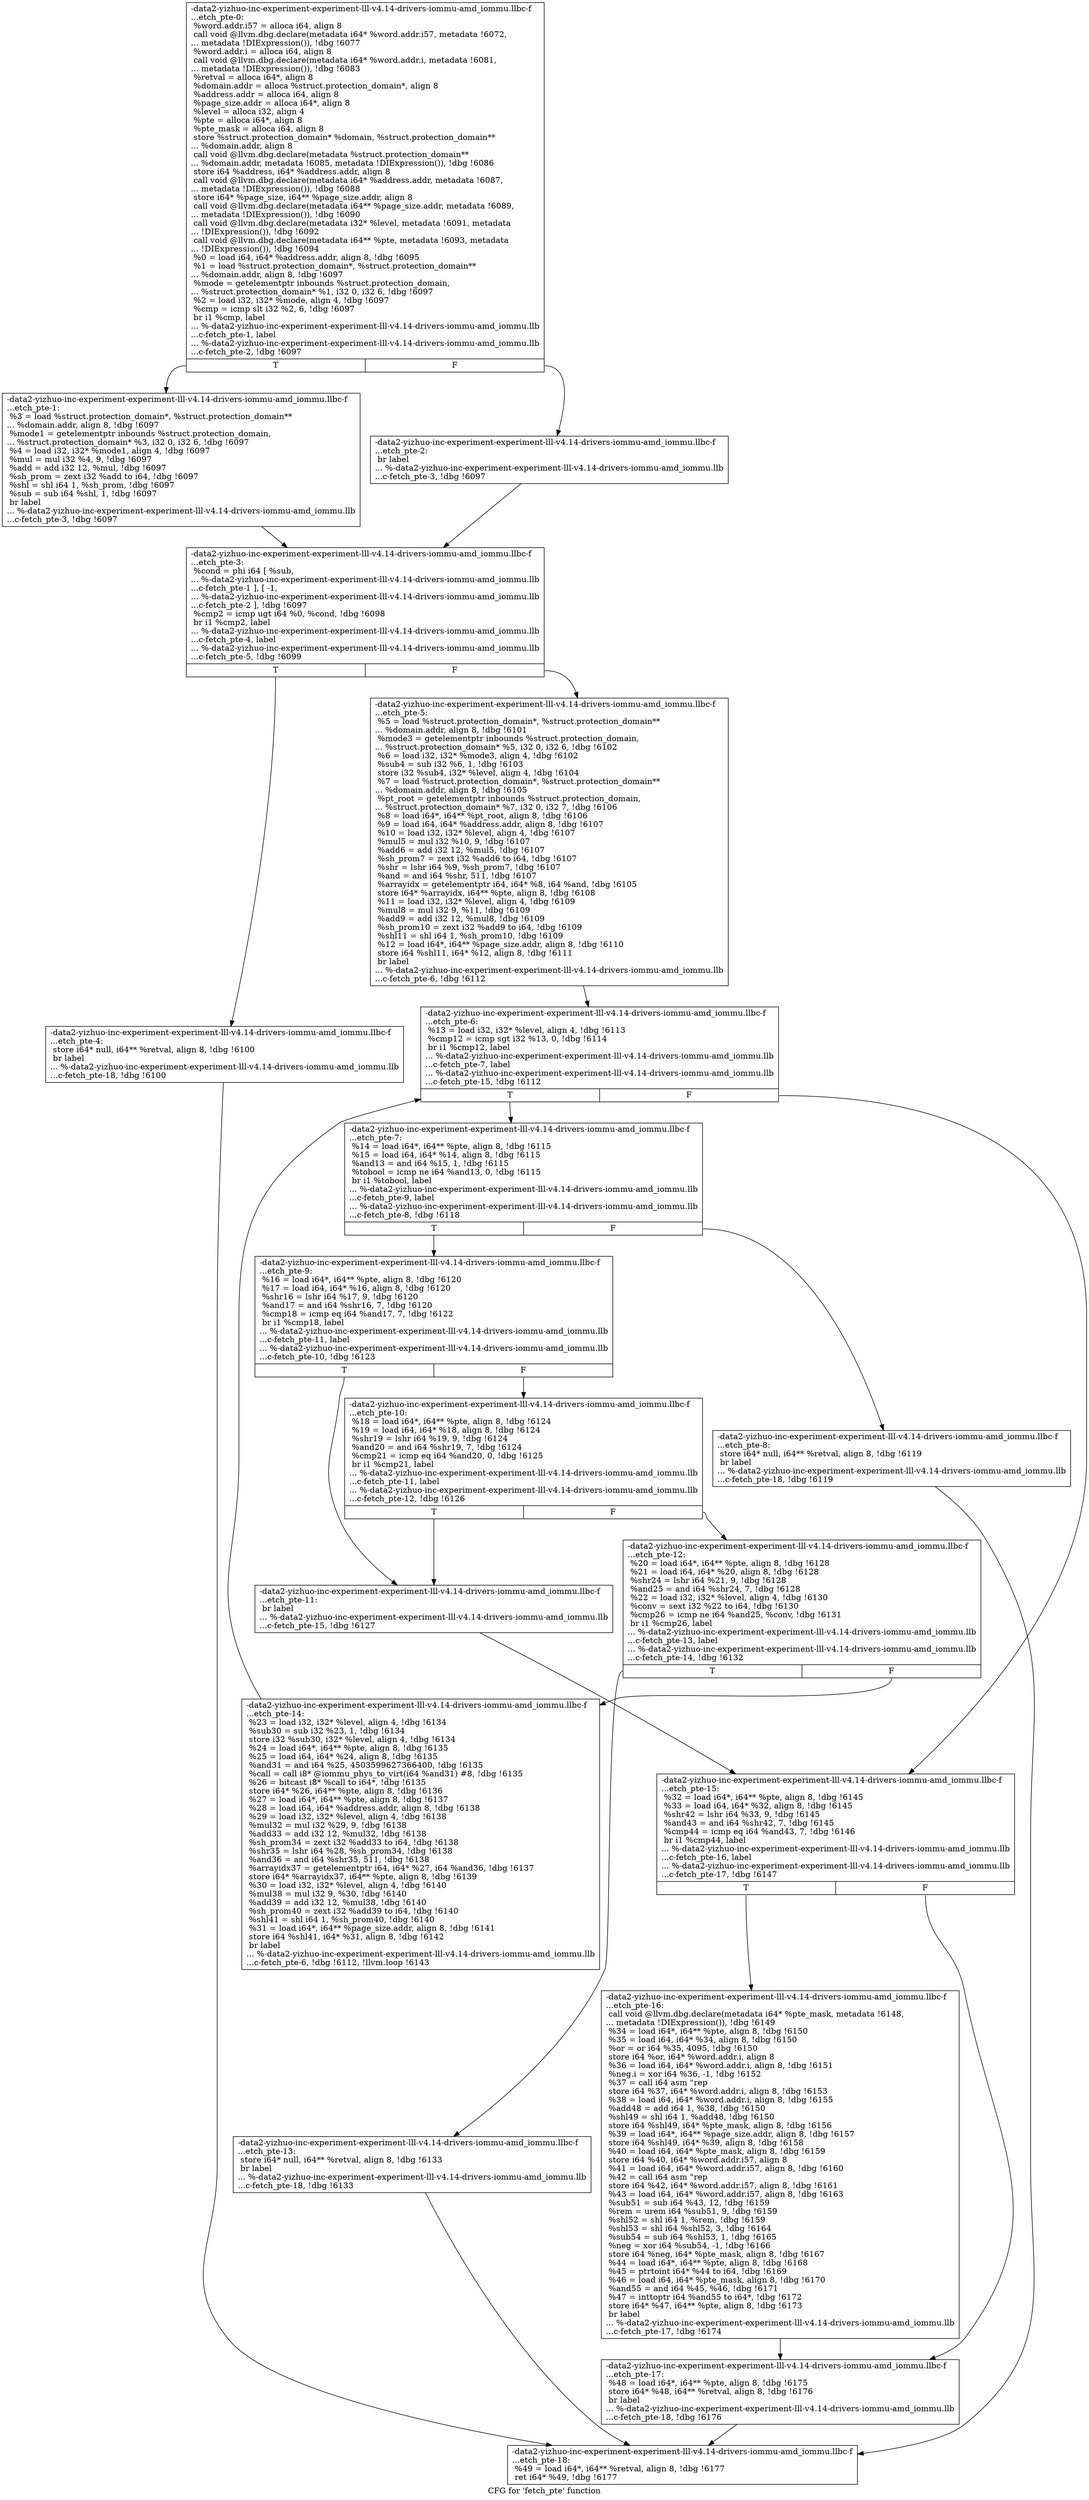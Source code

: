 digraph "CFG for 'fetch_pte' function" {
	label="CFG for 'fetch_pte' function";

	Node0x561b948326e0 [shape=record,label="{-data2-yizhuo-inc-experiment-experiment-lll-v4.14-drivers-iommu-amd_iommu.llbc-f\l...etch_pte-0:\l  %word.addr.i57 = alloca i64, align 8\l  call void @llvm.dbg.declare(metadata i64* %word.addr.i57, metadata !6072,\l... metadata !DIExpression()), !dbg !6077\l  %word.addr.i = alloca i64, align 8\l  call void @llvm.dbg.declare(metadata i64* %word.addr.i, metadata !6081,\l... metadata !DIExpression()), !dbg !6083\l  %retval = alloca i64*, align 8\l  %domain.addr = alloca %struct.protection_domain*, align 8\l  %address.addr = alloca i64, align 8\l  %page_size.addr = alloca i64*, align 8\l  %level = alloca i32, align 4\l  %pte = alloca i64*, align 8\l  %pte_mask = alloca i64, align 8\l  store %struct.protection_domain* %domain, %struct.protection_domain**\l... %domain.addr, align 8\l  call void @llvm.dbg.declare(metadata %struct.protection_domain**\l... %domain.addr, metadata !6085, metadata !DIExpression()), !dbg !6086\l  store i64 %address, i64* %address.addr, align 8\l  call void @llvm.dbg.declare(metadata i64* %address.addr, metadata !6087,\l... metadata !DIExpression()), !dbg !6088\l  store i64* %page_size, i64** %page_size.addr, align 8\l  call void @llvm.dbg.declare(metadata i64** %page_size.addr, metadata !6089,\l... metadata !DIExpression()), !dbg !6090\l  call void @llvm.dbg.declare(metadata i32* %level, metadata !6091, metadata\l... !DIExpression()), !dbg !6092\l  call void @llvm.dbg.declare(metadata i64** %pte, metadata !6093, metadata\l... !DIExpression()), !dbg !6094\l  %0 = load i64, i64* %address.addr, align 8, !dbg !6095\l  %1 = load %struct.protection_domain*, %struct.protection_domain**\l... %domain.addr, align 8, !dbg !6097\l  %mode = getelementptr inbounds %struct.protection_domain,\l... %struct.protection_domain* %1, i32 0, i32 6, !dbg !6097\l  %2 = load i32, i32* %mode, align 4, !dbg !6097\l  %cmp = icmp slt i32 %2, 6, !dbg !6097\l  br i1 %cmp, label\l... %-data2-yizhuo-inc-experiment-experiment-lll-v4.14-drivers-iommu-amd_iommu.llb\l...c-fetch_pte-1, label\l... %-data2-yizhuo-inc-experiment-experiment-lll-v4.14-drivers-iommu-amd_iommu.llb\l...c-fetch_pte-2, !dbg !6097\l|{<s0>T|<s1>F}}"];
	Node0x561b948326e0:s0 -> Node0x561b948347d0;
	Node0x561b948326e0:s1 -> Node0x561b94834820;
	Node0x561b948347d0 [shape=record,label="{-data2-yizhuo-inc-experiment-experiment-lll-v4.14-drivers-iommu-amd_iommu.llbc-f\l...etch_pte-1: \l  %3 = load %struct.protection_domain*, %struct.protection_domain**\l... %domain.addr, align 8, !dbg !6097\l  %mode1 = getelementptr inbounds %struct.protection_domain,\l... %struct.protection_domain* %3, i32 0, i32 6, !dbg !6097\l  %4 = load i32, i32* %mode1, align 4, !dbg !6097\l  %mul = mul i32 %4, 9, !dbg !6097\l  %add = add i32 12, %mul, !dbg !6097\l  %sh_prom = zext i32 %add to i64, !dbg !6097\l  %shl = shl i64 1, %sh_prom, !dbg !6097\l  %sub = sub i64 %shl, 1, !dbg !6097\l  br label\l... %-data2-yizhuo-inc-experiment-experiment-lll-v4.14-drivers-iommu-amd_iommu.llb\l...c-fetch_pte-3, !dbg !6097\l}"];
	Node0x561b948347d0 -> Node0x561b94834870;
	Node0x561b94834820 [shape=record,label="{-data2-yizhuo-inc-experiment-experiment-lll-v4.14-drivers-iommu-amd_iommu.llbc-f\l...etch_pte-2: \l  br label\l... %-data2-yizhuo-inc-experiment-experiment-lll-v4.14-drivers-iommu-amd_iommu.llb\l...c-fetch_pte-3, !dbg !6097\l}"];
	Node0x561b94834820 -> Node0x561b94834870;
	Node0x561b94834870 [shape=record,label="{-data2-yizhuo-inc-experiment-experiment-lll-v4.14-drivers-iommu-amd_iommu.llbc-f\l...etch_pte-3: \l  %cond = phi i64 [ %sub,\l... %-data2-yizhuo-inc-experiment-experiment-lll-v4.14-drivers-iommu-amd_iommu.llb\l...c-fetch_pte-1 ], [ -1,\l... %-data2-yizhuo-inc-experiment-experiment-lll-v4.14-drivers-iommu-amd_iommu.llb\l...c-fetch_pte-2 ], !dbg !6097\l  %cmp2 = icmp ugt i64 %0, %cond, !dbg !6098\l  br i1 %cmp2, label\l... %-data2-yizhuo-inc-experiment-experiment-lll-v4.14-drivers-iommu-amd_iommu.llb\l...c-fetch_pte-4, label\l... %-data2-yizhuo-inc-experiment-experiment-lll-v4.14-drivers-iommu-amd_iommu.llb\l...c-fetch_pte-5, !dbg !6099\l|{<s0>T|<s1>F}}"];
	Node0x561b94834870:s0 -> Node0x561b948348c0;
	Node0x561b94834870:s1 -> Node0x561b94834910;
	Node0x561b948348c0 [shape=record,label="{-data2-yizhuo-inc-experiment-experiment-lll-v4.14-drivers-iommu-amd_iommu.llbc-f\l...etch_pte-4: \l  store i64* null, i64** %retval, align 8, !dbg !6100\l  br label\l... %-data2-yizhuo-inc-experiment-experiment-lll-v4.14-drivers-iommu-amd_iommu.llb\l...c-fetch_pte-18, !dbg !6100\l}"];
	Node0x561b948348c0 -> Node0x561b94834d20;
	Node0x561b94834910 [shape=record,label="{-data2-yizhuo-inc-experiment-experiment-lll-v4.14-drivers-iommu-amd_iommu.llbc-f\l...etch_pte-5: \l  %5 = load %struct.protection_domain*, %struct.protection_domain**\l... %domain.addr, align 8, !dbg !6101\l  %mode3 = getelementptr inbounds %struct.protection_domain,\l... %struct.protection_domain* %5, i32 0, i32 6, !dbg !6102\l  %6 = load i32, i32* %mode3, align 4, !dbg !6102\l  %sub4 = sub i32 %6, 1, !dbg !6103\l  store i32 %sub4, i32* %level, align 4, !dbg !6104\l  %7 = load %struct.protection_domain*, %struct.protection_domain**\l... %domain.addr, align 8, !dbg !6105\l  %pt_root = getelementptr inbounds %struct.protection_domain,\l... %struct.protection_domain* %7, i32 0, i32 7, !dbg !6106\l  %8 = load i64*, i64** %pt_root, align 8, !dbg !6106\l  %9 = load i64, i64* %address.addr, align 8, !dbg !6107\l  %10 = load i32, i32* %level, align 4, !dbg !6107\l  %mul5 = mul i32 %10, 9, !dbg !6107\l  %add6 = add i32 12, %mul5, !dbg !6107\l  %sh_prom7 = zext i32 %add6 to i64, !dbg !6107\l  %shr = lshr i64 %9, %sh_prom7, !dbg !6107\l  %and = and i64 %shr, 511, !dbg !6107\l  %arrayidx = getelementptr i64, i64* %8, i64 %and, !dbg !6105\l  store i64* %arrayidx, i64** %pte, align 8, !dbg !6108\l  %11 = load i32, i32* %level, align 4, !dbg !6109\l  %mul8 = mul i32 9, %11, !dbg !6109\l  %add9 = add i32 12, %mul8, !dbg !6109\l  %sh_prom10 = zext i32 %add9 to i64, !dbg !6109\l  %shl11 = shl i64 1, %sh_prom10, !dbg !6109\l  %12 = load i64*, i64** %page_size.addr, align 8, !dbg !6110\l  store i64 %shl11, i64* %12, align 8, !dbg !6111\l  br label\l... %-data2-yizhuo-inc-experiment-experiment-lll-v4.14-drivers-iommu-amd_iommu.llb\l...c-fetch_pte-6, !dbg !6112\l}"];
	Node0x561b94834910 -> Node0x561b94834960;
	Node0x561b94834960 [shape=record,label="{-data2-yizhuo-inc-experiment-experiment-lll-v4.14-drivers-iommu-amd_iommu.llbc-f\l...etch_pte-6: \l  %13 = load i32, i32* %level, align 4, !dbg !6113\l  %cmp12 = icmp sgt i32 %13, 0, !dbg !6114\l  br i1 %cmp12, label\l... %-data2-yizhuo-inc-experiment-experiment-lll-v4.14-drivers-iommu-amd_iommu.llb\l...c-fetch_pte-7, label\l... %-data2-yizhuo-inc-experiment-experiment-lll-v4.14-drivers-iommu-amd_iommu.llb\l...c-fetch_pte-15, !dbg !6112\l|{<s0>T|<s1>F}}"];
	Node0x561b94834960:s0 -> Node0x561b948349b0;
	Node0x561b94834960:s1 -> Node0x561b94834c30;
	Node0x561b948349b0 [shape=record,label="{-data2-yizhuo-inc-experiment-experiment-lll-v4.14-drivers-iommu-amd_iommu.llbc-f\l...etch_pte-7: \l  %14 = load i64*, i64** %pte, align 8, !dbg !6115\l  %15 = load i64, i64* %14, align 8, !dbg !6115\l  %and13 = and i64 %15, 1, !dbg !6115\l  %tobool = icmp ne i64 %and13, 0, !dbg !6115\l  br i1 %tobool, label\l... %-data2-yizhuo-inc-experiment-experiment-lll-v4.14-drivers-iommu-amd_iommu.llb\l...c-fetch_pte-9, label\l... %-data2-yizhuo-inc-experiment-experiment-lll-v4.14-drivers-iommu-amd_iommu.llb\l...c-fetch_pte-8, !dbg !6118\l|{<s0>T|<s1>F}}"];
	Node0x561b948349b0:s0 -> Node0x561b94834a50;
	Node0x561b948349b0:s1 -> Node0x561b94834a00;
	Node0x561b94834a00 [shape=record,label="{-data2-yizhuo-inc-experiment-experiment-lll-v4.14-drivers-iommu-amd_iommu.llbc-f\l...etch_pte-8: \l  store i64* null, i64** %retval, align 8, !dbg !6119\l  br label\l... %-data2-yizhuo-inc-experiment-experiment-lll-v4.14-drivers-iommu-amd_iommu.llb\l...c-fetch_pte-18, !dbg !6119\l}"];
	Node0x561b94834a00 -> Node0x561b94834d20;
	Node0x561b94834a50 [shape=record,label="{-data2-yizhuo-inc-experiment-experiment-lll-v4.14-drivers-iommu-amd_iommu.llbc-f\l...etch_pte-9: \l  %16 = load i64*, i64** %pte, align 8, !dbg !6120\l  %17 = load i64, i64* %16, align 8, !dbg !6120\l  %shr16 = lshr i64 %17, 9, !dbg !6120\l  %and17 = and i64 %shr16, 7, !dbg !6120\l  %cmp18 = icmp eq i64 %and17, 7, !dbg !6122\l  br i1 %cmp18, label\l... %-data2-yizhuo-inc-experiment-experiment-lll-v4.14-drivers-iommu-amd_iommu.llb\l...c-fetch_pte-11, label\l... %-data2-yizhuo-inc-experiment-experiment-lll-v4.14-drivers-iommu-amd_iommu.llb\l...c-fetch_pte-10, !dbg !6123\l|{<s0>T|<s1>F}}"];
	Node0x561b94834a50:s0 -> Node0x561b94834af0;
	Node0x561b94834a50:s1 -> Node0x561b94834aa0;
	Node0x561b94834aa0 [shape=record,label="{-data2-yizhuo-inc-experiment-experiment-lll-v4.14-drivers-iommu-amd_iommu.llbc-f\l...etch_pte-10: \l  %18 = load i64*, i64** %pte, align 8, !dbg !6124\l  %19 = load i64, i64* %18, align 8, !dbg !6124\l  %shr19 = lshr i64 %19, 9, !dbg !6124\l  %and20 = and i64 %shr19, 7, !dbg !6124\l  %cmp21 = icmp eq i64 %and20, 0, !dbg !6125\l  br i1 %cmp21, label\l... %-data2-yizhuo-inc-experiment-experiment-lll-v4.14-drivers-iommu-amd_iommu.llb\l...c-fetch_pte-11, label\l... %-data2-yizhuo-inc-experiment-experiment-lll-v4.14-drivers-iommu-amd_iommu.llb\l...c-fetch_pte-12, !dbg !6126\l|{<s0>T|<s1>F}}"];
	Node0x561b94834aa0:s0 -> Node0x561b94834af0;
	Node0x561b94834aa0:s1 -> Node0x561b94834b40;
	Node0x561b94834af0 [shape=record,label="{-data2-yizhuo-inc-experiment-experiment-lll-v4.14-drivers-iommu-amd_iommu.llbc-f\l...etch_pte-11: \l  br label\l... %-data2-yizhuo-inc-experiment-experiment-lll-v4.14-drivers-iommu-amd_iommu.llb\l...c-fetch_pte-15, !dbg !6127\l}"];
	Node0x561b94834af0 -> Node0x561b94834c30;
	Node0x561b94834b40 [shape=record,label="{-data2-yizhuo-inc-experiment-experiment-lll-v4.14-drivers-iommu-amd_iommu.llbc-f\l...etch_pte-12: \l  %20 = load i64*, i64** %pte, align 8, !dbg !6128\l  %21 = load i64, i64* %20, align 8, !dbg !6128\l  %shr24 = lshr i64 %21, 9, !dbg !6128\l  %and25 = and i64 %shr24, 7, !dbg !6128\l  %22 = load i32, i32* %level, align 4, !dbg !6130\l  %conv = sext i32 %22 to i64, !dbg !6130\l  %cmp26 = icmp ne i64 %and25, %conv, !dbg !6131\l  br i1 %cmp26, label\l... %-data2-yizhuo-inc-experiment-experiment-lll-v4.14-drivers-iommu-amd_iommu.llb\l...c-fetch_pte-13, label\l... %-data2-yizhuo-inc-experiment-experiment-lll-v4.14-drivers-iommu-amd_iommu.llb\l...c-fetch_pte-14, !dbg !6132\l|{<s0>T|<s1>F}}"];
	Node0x561b94834b40:s0 -> Node0x561b94834b90;
	Node0x561b94834b40:s1 -> Node0x561b94834be0;
	Node0x561b94834b90 [shape=record,label="{-data2-yizhuo-inc-experiment-experiment-lll-v4.14-drivers-iommu-amd_iommu.llbc-f\l...etch_pte-13: \l  store i64* null, i64** %retval, align 8, !dbg !6133\l  br label\l... %-data2-yizhuo-inc-experiment-experiment-lll-v4.14-drivers-iommu-amd_iommu.llb\l...c-fetch_pte-18, !dbg !6133\l}"];
	Node0x561b94834b90 -> Node0x561b94834d20;
	Node0x561b94834be0 [shape=record,label="{-data2-yizhuo-inc-experiment-experiment-lll-v4.14-drivers-iommu-amd_iommu.llbc-f\l...etch_pte-14: \l  %23 = load i32, i32* %level, align 4, !dbg !6134\l  %sub30 = sub i32 %23, 1, !dbg !6134\l  store i32 %sub30, i32* %level, align 4, !dbg !6134\l  %24 = load i64*, i64** %pte, align 8, !dbg !6135\l  %25 = load i64, i64* %24, align 8, !dbg !6135\l  %and31 = and i64 %25, 4503599627366400, !dbg !6135\l  %call = call i8* @iommu_phys_to_virt(i64 %and31) #8, !dbg !6135\l  %26 = bitcast i8* %call to i64*, !dbg !6135\l  store i64* %26, i64** %pte, align 8, !dbg !6136\l  %27 = load i64*, i64** %pte, align 8, !dbg !6137\l  %28 = load i64, i64* %address.addr, align 8, !dbg !6138\l  %29 = load i32, i32* %level, align 4, !dbg !6138\l  %mul32 = mul i32 %29, 9, !dbg !6138\l  %add33 = add i32 12, %mul32, !dbg !6138\l  %sh_prom34 = zext i32 %add33 to i64, !dbg !6138\l  %shr35 = lshr i64 %28, %sh_prom34, !dbg !6138\l  %and36 = and i64 %shr35, 511, !dbg !6138\l  %arrayidx37 = getelementptr i64, i64* %27, i64 %and36, !dbg !6137\l  store i64* %arrayidx37, i64** %pte, align 8, !dbg !6139\l  %30 = load i32, i32* %level, align 4, !dbg !6140\l  %mul38 = mul i32 9, %30, !dbg !6140\l  %add39 = add i32 12, %mul38, !dbg !6140\l  %sh_prom40 = zext i32 %add39 to i64, !dbg !6140\l  %shl41 = shl i64 1, %sh_prom40, !dbg !6140\l  %31 = load i64*, i64** %page_size.addr, align 8, !dbg !6141\l  store i64 %shl41, i64* %31, align 8, !dbg !6142\l  br label\l... %-data2-yizhuo-inc-experiment-experiment-lll-v4.14-drivers-iommu-amd_iommu.llb\l...c-fetch_pte-6, !dbg !6112, !llvm.loop !6143\l}"];
	Node0x561b94834be0 -> Node0x561b94834960;
	Node0x561b94834c30 [shape=record,label="{-data2-yizhuo-inc-experiment-experiment-lll-v4.14-drivers-iommu-amd_iommu.llbc-f\l...etch_pte-15: \l  %32 = load i64*, i64** %pte, align 8, !dbg !6145\l  %33 = load i64, i64* %32, align 8, !dbg !6145\l  %shr42 = lshr i64 %33, 9, !dbg !6145\l  %and43 = and i64 %shr42, 7, !dbg !6145\l  %cmp44 = icmp eq i64 %and43, 7, !dbg !6146\l  br i1 %cmp44, label\l... %-data2-yizhuo-inc-experiment-experiment-lll-v4.14-drivers-iommu-amd_iommu.llb\l...c-fetch_pte-16, label\l... %-data2-yizhuo-inc-experiment-experiment-lll-v4.14-drivers-iommu-amd_iommu.llb\l...c-fetch_pte-17, !dbg !6147\l|{<s0>T|<s1>F}}"];
	Node0x561b94834c30:s0 -> Node0x561b94834c80;
	Node0x561b94834c30:s1 -> Node0x561b94834cd0;
	Node0x561b94834c80 [shape=record,label="{-data2-yizhuo-inc-experiment-experiment-lll-v4.14-drivers-iommu-amd_iommu.llbc-f\l...etch_pte-16: \l  call void @llvm.dbg.declare(metadata i64* %pte_mask, metadata !6148,\l... metadata !DIExpression()), !dbg !6149\l  %34 = load i64*, i64** %pte, align 8, !dbg !6150\l  %35 = load i64, i64* %34, align 8, !dbg !6150\l  %or = or i64 %35, 4095, !dbg !6150\l  store i64 %or, i64* %word.addr.i, align 8\l  %36 = load i64, i64* %word.addr.i, align 8, !dbg !6151\l  %neg.i = xor i64 %36, -1, !dbg !6152\l  %37 = call i64 asm \"rep\l  store i64 %37, i64* %word.addr.i, align 8, !dbg !6153\l  %38 = load i64, i64* %word.addr.i, align 8, !dbg !6155\l  %add48 = add i64 1, %38, !dbg !6150\l  %shl49 = shl i64 1, %add48, !dbg !6150\l  store i64 %shl49, i64* %pte_mask, align 8, !dbg !6156\l  %39 = load i64*, i64** %page_size.addr, align 8, !dbg !6157\l  store i64 %shl49, i64* %39, align 8, !dbg !6158\l  %40 = load i64, i64* %pte_mask, align 8, !dbg !6159\l  store i64 %40, i64* %word.addr.i57, align 8\l  %41 = load i64, i64* %word.addr.i57, align 8, !dbg !6160\l  %42 = call i64 asm \"rep\l  store i64 %42, i64* %word.addr.i57, align 8, !dbg !6161\l  %43 = load i64, i64* %word.addr.i57, align 8, !dbg !6163\l  %sub51 = sub i64 %43, 12, !dbg !6159\l  %rem = urem i64 %sub51, 9, !dbg !6159\l  %shl52 = shl i64 1, %rem, !dbg !6159\l  %shl53 = shl i64 %shl52, 3, !dbg !6164\l  %sub54 = sub i64 %shl53, 1, !dbg !6165\l  %neg = xor i64 %sub54, -1, !dbg !6166\l  store i64 %neg, i64* %pte_mask, align 8, !dbg !6167\l  %44 = load i64*, i64** %pte, align 8, !dbg !6168\l  %45 = ptrtoint i64* %44 to i64, !dbg !6169\l  %46 = load i64, i64* %pte_mask, align 8, !dbg !6170\l  %and55 = and i64 %45, %46, !dbg !6171\l  %47 = inttoptr i64 %and55 to i64*, !dbg !6172\l  store i64* %47, i64** %pte, align 8, !dbg !6173\l  br label\l... %-data2-yizhuo-inc-experiment-experiment-lll-v4.14-drivers-iommu-amd_iommu.llb\l...c-fetch_pte-17, !dbg !6174\l}"];
	Node0x561b94834c80 -> Node0x561b94834cd0;
	Node0x561b94834cd0 [shape=record,label="{-data2-yizhuo-inc-experiment-experiment-lll-v4.14-drivers-iommu-amd_iommu.llbc-f\l...etch_pte-17: \l  %48 = load i64*, i64** %pte, align 8, !dbg !6175\l  store i64* %48, i64** %retval, align 8, !dbg !6176\l  br label\l... %-data2-yizhuo-inc-experiment-experiment-lll-v4.14-drivers-iommu-amd_iommu.llb\l...c-fetch_pte-18, !dbg !6176\l}"];
	Node0x561b94834cd0 -> Node0x561b94834d20;
	Node0x561b94834d20 [shape=record,label="{-data2-yizhuo-inc-experiment-experiment-lll-v4.14-drivers-iommu-amd_iommu.llbc-f\l...etch_pte-18: \l  %49 = load i64*, i64** %retval, align 8, !dbg !6177\l  ret i64* %49, !dbg !6177\l}"];
}
